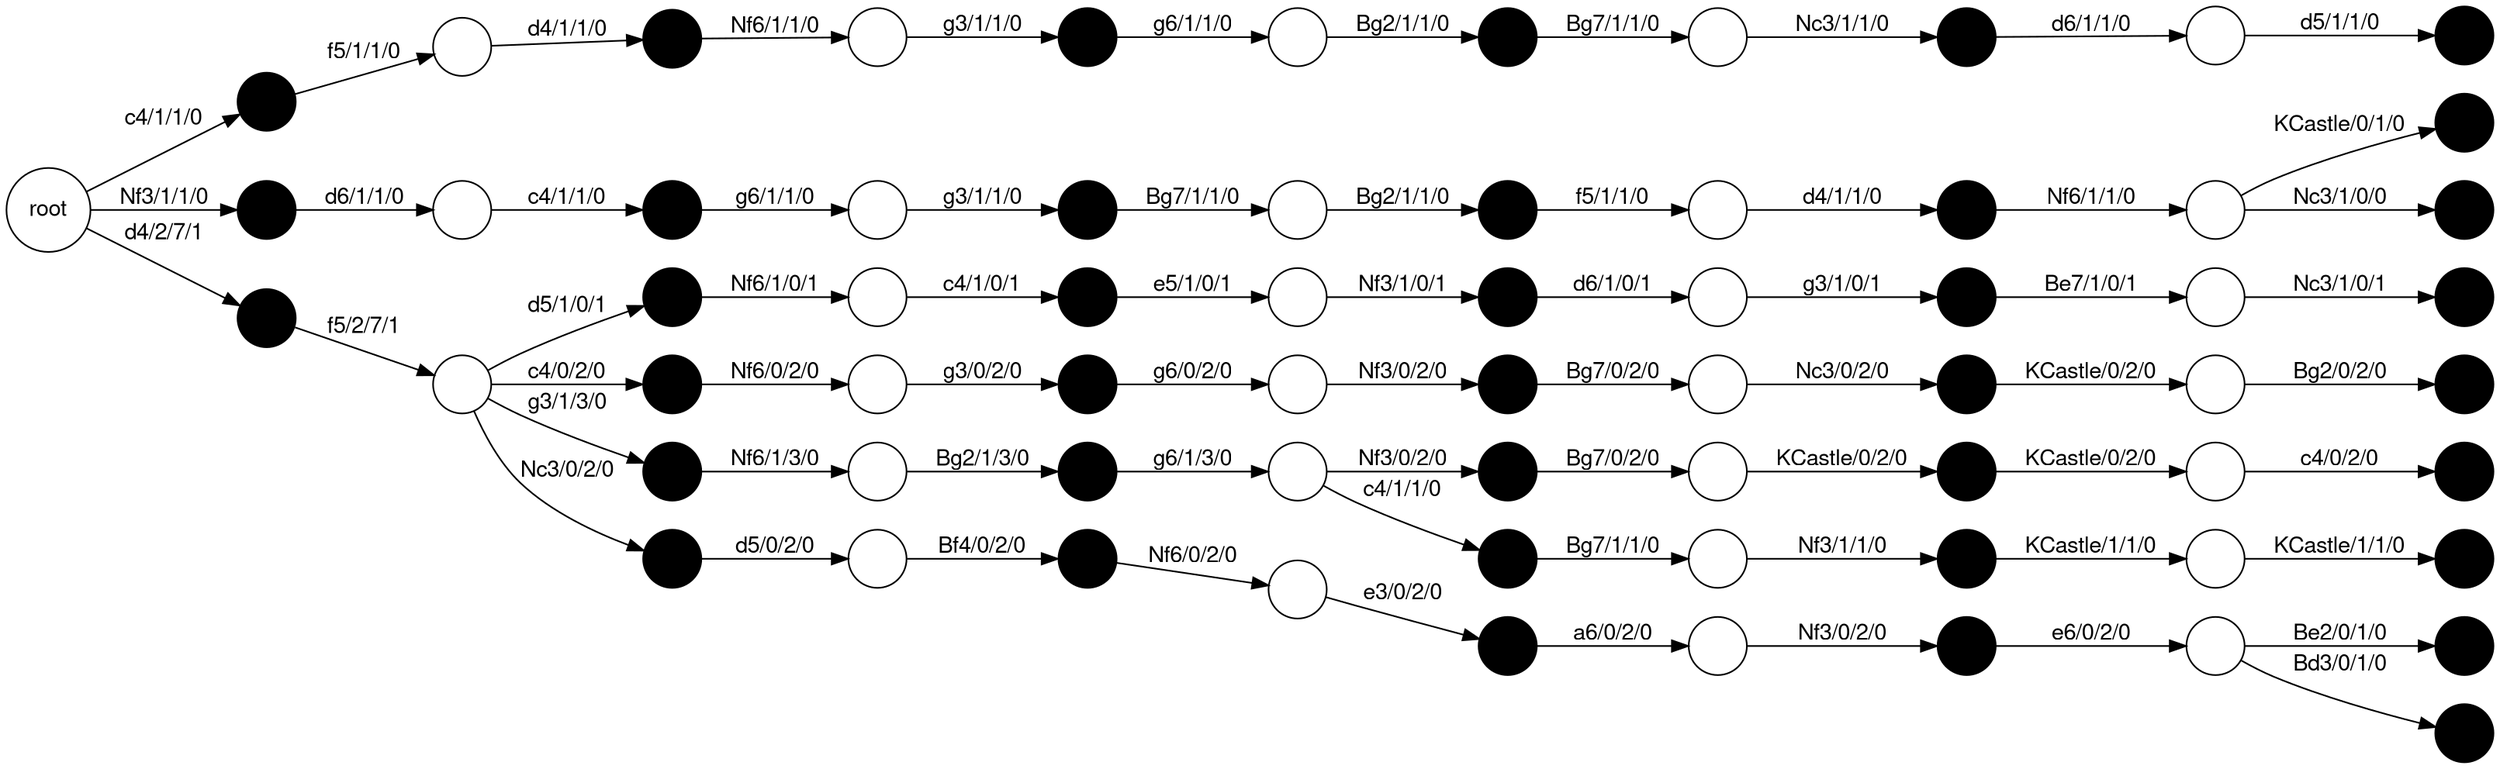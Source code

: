 digraph g {
fontname="Helvetica,Arial,sans-serif"
node [fontname="Helvetica,Arial,sans-serif" filledcolor = "white" label = "" style = "filled" shape = "circle" ]
edge [fontname="Helvetica,Arial,sans-serif"]
graph [fontsize=30 labelloc="t" label="" splines=true overlap=false rankdir = "LR"];
ratio = auto;
"rootW704D1600L296_ysvCbEUwYkQNFNWkX" [style = "filled" fillcolor = "white" label = "root"];
"c4W1D1L0_YdtqXhzWBu" [style = "filled" fillcolor = "black"];
rootW704D1600L296_ysvCbEUwYkQNFNWkX -> c4W1D1L0_YdtqXhzWBu [label = "c4/1/1/0"];
"Nf3W1D1L0_DjVQAqUdglggZiDLifFk" [style = "filled" fillcolor = "black"];
rootW704D1600L296_ysvCbEUwYkQNFNWkX -> Nf3W1D1L0_DjVQAqUdglggZiDLifFk [label = "Nf3/1/1/0"];
"d4W2D7L1_LAHYohoIRdCLwwtNzv" [style = "filled" fillcolor = "black"];
rootW704D1600L296_ysvCbEUwYkQNFNWkX -> d4W2D7L1_LAHYohoIRdCLwwtNzv [label = "d4/2/7/1"];
"f5W1D1L0_bNMKdKtPkyclpqg" [style = "filled" fillcolor = "white"];
c4W1D1L0_YdtqXhzWBu -> f5W1D1L0_bNMKdKtPkyclpqg [label = "f5/1/1/0"];
"d6W1D1L0_UBohCWzulkDtcRJyoxW" [style = "filled" fillcolor = "white"];
Nf3W1D1L0_DjVQAqUdglggZiDLifFk -> d6W1D1L0_UBohCWzulkDtcRJyoxW [label = "d6/1/1/0"];
"f5W2D7L1_LYZpYVStbBXQdArwfF" [style = "filled" fillcolor = "white"];
d4W2D7L1_LAHYohoIRdCLwwtNzv -> f5W2D7L1_LYZpYVStbBXQdArwfF [label = "f5/2/7/1"];
"d4W1D1L0_jEUymaLldk" [style = "filled" fillcolor = "black"];
f5W1D1L0_bNMKdKtPkyclpqg -> d4W1D1L0_jEUymaLldk [label = "d4/1/1/0"];
"c4W1D1L0_WrOgUWLtjZEOBKhiRsz" [style = "filled" fillcolor = "black"];
d6W1D1L0_UBohCWzulkDtcRJyoxW -> c4W1D1L0_WrOgUWLtjZEOBKhiRsz [label = "c4/1/1/0"];
"d5W1D0L1_izeMpYZiaCliUlfP" [style = "filled" fillcolor = "black"];
f5W2D7L1_LYZpYVStbBXQdArwfF -> d5W1D0L1_izeMpYZiaCliUlfP [label = "d5/1/0/1"];
"c4W0D2L0_OPSkesQOOEY" [style = "filled" fillcolor = "black"];
f5W2D7L1_LYZpYVStbBXQdArwfF -> c4W0D2L0_OPSkesQOOEY [label = "c4/0/2/0"];
"g3W1D3L0_VIhHHilYnHYajsRZzEv" [style = "filled" fillcolor = "black"];
f5W2D7L1_LYZpYVStbBXQdArwfF -> g3W1D3L0_VIhHHilYnHYajsRZzEv [label = "g3/1/3/0"];
"Nc3W0D2L0_puiqDTwxsX" [style = "filled" fillcolor = "black"];
f5W2D7L1_LYZpYVStbBXQdArwfF -> Nc3W0D2L0_puiqDTwxsX [label = "Nc3/0/2/0"];
"Nf6W1D1L0_bcwckhPqjWtEIdRTEge" [style = "filled" fillcolor = "white"];
d4W1D1L0_jEUymaLldk -> Nf6W1D1L0_bcwckhPqjWtEIdRTEge [label = "Nf6/1/1/0"];
"g6W1D1L0_MSOlTmkBprCihJVNKLO" [style = "filled" fillcolor = "white"];
c4W1D1L0_WrOgUWLtjZEOBKhiRsz -> g6W1D1L0_MSOlTmkBprCihJVNKLO [label = "g6/1/1/0"];
"Nf6W1D0L1_dQGEFyrnNciytsisads" [style = "filled" fillcolor = "white"];
d5W1D0L1_izeMpYZiaCliUlfP -> Nf6W1D0L1_dQGEFyrnNciytsisads [label = "Nf6/1/0/1"];
"Nf6W0D2L0_BsxuDWbFAFqUU" [style = "filled" fillcolor = "white"];
c4W0D2L0_OPSkesQOOEY -> Nf6W0D2L0_BsxuDWbFAFqUU [label = "Nf6/0/2/0"];
"Nf6W1D3L0_JygJAXIxsKdNp" [style = "filled" fillcolor = "white"];
g3W1D3L0_VIhHHilYnHYajsRZzEv -> Nf6W1D3L0_JygJAXIxsKdNp [label = "Nf6/1/3/0"];
"d5W0D2L0_NGuWDfMHSFiJ" [style = "filled" fillcolor = "white"];
Nc3W0D2L0_puiqDTwxsX -> d5W0D2L0_NGuWDfMHSFiJ [label = "d5/0/2/0"];
"g3W1D1L0_RpAAgdpZCoMqXj" [style = "filled" fillcolor = "black"];
Nf6W1D1L0_bcwckhPqjWtEIdRTEge -> g3W1D1L0_RpAAgdpZCoMqXj [label = "g3/1/1/0"];
"g3W1D1L0_ojobSQTpNcGaLmWS" [style = "filled" fillcolor = "black"];
g6W1D1L0_MSOlTmkBprCihJVNKLO -> g3W1D1L0_ojobSQTpNcGaLmWS [label = "g3/1/1/0"];
"c4W1D0L1_eoVSIkMcoXZWJjj" [style = "filled" fillcolor = "black"];
Nf6W1D0L1_dQGEFyrnNciytsisads -> c4W1D0L1_eoVSIkMcoXZWJjj [label = "c4/1/0/1"];
"g3W0D2L0_mFlkhPgveuM" [style = "filled" fillcolor = "black"];
Nf6W0D2L0_BsxuDWbFAFqUU -> g3W0D2L0_mFlkhPgveuM [label = "g3/0/2/0"];
"Bg2W1D3L0_flHCemmSAinu" [style = "filled" fillcolor = "black"];
Nf6W1D3L0_JygJAXIxsKdNp -> Bg2W1D3L0_flHCemmSAinu [label = "Bg2/1/3/0"];
"Bf4W0D2L0_jVqQsKnNodCN" [style = "filled" fillcolor = "black"];
d5W0D2L0_NGuWDfMHSFiJ -> Bf4W0D2L0_jVqQsKnNodCN [label = "Bf4/0/2/0"];
"g6W1D1L0_RZLhQnvAKASdENRFcJ" [style = "filled" fillcolor = "white"];
g3W1D1L0_RpAAgdpZCoMqXj -> g6W1D1L0_RZLhQnvAKASdENRFcJ [label = "g6/1/1/0"];
"Bg7W1D1L0_IGtWPEZpTlfna" [style = "filled" fillcolor = "white"];
g3W1D1L0_ojobSQTpNcGaLmWS -> Bg7W1D1L0_IGtWPEZpTlfna [label = "Bg7/1/1/0"];
"e5W1D0L1_DNzEdSZGORXGkAgNfhmj" [style = "filled" fillcolor = "white"];
c4W1D0L1_eoVSIkMcoXZWJjj -> e5W1D0L1_DNzEdSZGORXGkAgNfhmj [label = "e5/1/0/1"];
"g6W0D2L0_QsejKDYoSCfm" [style = "filled" fillcolor = "white"];
g3W0D2L0_mFlkhPgveuM -> g6W0D2L0_QsejKDYoSCfm [label = "g6/0/2/0"];
"g6W1D3L0_acihhsWlWJhwbU" [style = "filled" fillcolor = "white"];
Bg2W1D3L0_flHCemmSAinu -> g6W1D3L0_acihhsWlWJhwbU [label = "g6/1/3/0"];
"Nf6W0D2L0_PLUHPPLRRcRNej" [style = "filled" fillcolor = "white"];
Bf4W0D2L0_jVqQsKnNodCN -> Nf6W0D2L0_PLUHPPLRRcRNej [label = "Nf6/0/2/0"];
"Bg2W1D1L0_iVUPNYkeHKUsAaD" [style = "filled" fillcolor = "black"];
g6W1D1L0_RZLhQnvAKASdENRFcJ -> Bg2W1D1L0_iVUPNYkeHKUsAaD [label = "Bg2/1/1/0"];
"Bg2W1D1L0_WduvoYodMYS" [style = "filled" fillcolor = "black"];
Bg7W1D1L0_IGtWPEZpTlfna -> Bg2W1D1L0_WduvoYodMYS [label = "Bg2/1/1/0"];
"Nf3W1D0L1_kSJmuPbbhtFsskgOI" [style = "filled" fillcolor = "black"];
e5W1D0L1_DNzEdSZGORXGkAgNfhmj -> Nf3W1D0L1_kSJmuPbbhtFsskgOI [label = "Nf3/1/0/1"];
"Nf3W0D2L0_eqJFrwaGoyJG" [style = "filled" fillcolor = "black"];
g6W0D2L0_QsejKDYoSCfm -> Nf3W0D2L0_eqJFrwaGoyJG [label = "Nf3/0/2/0"];
"Nf3W0D2L0_VEJhJESGsOugHjnC" [style = "filled" fillcolor = "black"];
g6W1D3L0_acihhsWlWJhwbU -> Nf3W0D2L0_VEJhJESGsOugHjnC [label = "Nf3/0/2/0"];
"c4W1D1L0_oSNMrASuMCgoY" [style = "filled" fillcolor = "black"];
g6W1D3L0_acihhsWlWJhwbU -> c4W1D1L0_oSNMrASuMCgoY [label = "c4/1/1/0"];
"e3W0D2L0_UFLZPBJDKPR" [style = "filled" fillcolor = "black"];
Nf6W0D2L0_PLUHPPLRRcRNej -> e3W0D2L0_UFLZPBJDKPR [label = "e3/0/2/0"];
"Bg7W1D1L0_SpAjMAqJxybrzBAv" [style = "filled" fillcolor = "white"];
Bg2W1D1L0_iVUPNYkeHKUsAaD -> Bg7W1D1L0_SpAjMAqJxybrzBAv [label = "Bg7/1/1/0"];
"f5W1D1L0_BzYBVlbaSUppV" [style = "filled" fillcolor = "white"];
Bg2W1D1L0_WduvoYodMYS -> f5W1D1L0_BzYBVlbaSUppV [label = "f5/1/1/0"];
"d6W1D0L1_xVwjwNWTEKUYtsLPr" [style = "filled" fillcolor = "white"];
Nf3W1D0L1_kSJmuPbbhtFsskgOI -> d6W1D0L1_xVwjwNWTEKUYtsLPr [label = "d6/1/0/1"];
"Bg7W0D2L0_QcKkQNYDZVId" [style = "filled" fillcolor = "white"];
Nf3W0D2L0_eqJFrwaGoyJG -> Bg7W0D2L0_QcKkQNYDZVId [label = "Bg7/0/2/0"];
"Bg7W0D2L0_eEoevIrcysaXlqCVh" [style = "filled" fillcolor = "white"];
Nf3W0D2L0_VEJhJESGsOugHjnC -> Bg7W0D2L0_eEoevIrcysaXlqCVh [label = "Bg7/0/2/0"];
"Bg7W1D1L0_hTCGELwrIUSywXPJ" [style = "filled" fillcolor = "white"];
c4W1D1L0_oSNMrASuMCgoY -> Bg7W1D1L0_hTCGELwrIUSywXPJ [label = "Bg7/1/1/0"];
"a6W0D2L0_DyOPhxrpnvpaVqs" [style = "filled" fillcolor = "white"];
e3W0D2L0_UFLZPBJDKPR -> a6W0D2L0_DyOPhxrpnvpaVqs [label = "a6/0/2/0"];
"Nc3W1D1L0_QkkzHJVvcabYITp" [style = "filled" fillcolor = "black"];
Bg7W1D1L0_SpAjMAqJxybrzBAv -> Nc3W1D1L0_QkkzHJVvcabYITp [label = "Nc3/1/1/0"];
"d4W1D1L0_hTCwfMiuloffkKcE" [style = "filled" fillcolor = "black"];
f5W1D1L0_BzYBVlbaSUppV -> d4W1D1L0_hTCwfMiuloffkKcE [label = "d4/1/1/0"];
"g3W1D0L1_QEQixWXDqxhd" [style = "filled" fillcolor = "black"];
d6W1D0L1_xVwjwNWTEKUYtsLPr -> g3W1D0L1_QEQixWXDqxhd [label = "g3/1/0/1"];
"Nc3W0D2L0_XRwyxIKwot" [style = "filled" fillcolor = "black"];
Bg7W0D2L0_QcKkQNYDZVId -> Nc3W0D2L0_XRwyxIKwot [label = "Nc3/0/2/0"];
"KCastleW0D2L0_RMhCRcHMdbVtBdRd" [style = "filled" fillcolor = "black"];
Bg7W0D2L0_eEoevIrcysaXlqCVh -> KCastleW0D2L0_RMhCRcHMdbVtBdRd [label = "KCastle/0/2/0"];
"Nf3W1D1L0_KZzgYxGBhE" [style = "filled" fillcolor = "black"];
Bg7W1D1L0_hTCGELwrIUSywXPJ -> Nf3W1D1L0_KZzgYxGBhE [label = "Nf3/1/1/0"];
"Nf3W0D2L0_ttvdRWEGqft" [style = "filled" fillcolor = "black"];
a6W0D2L0_DyOPhxrpnvpaVqs -> Nf3W0D2L0_ttvdRWEGqft [label = "Nf3/0/2/0"];
"d6W1D1L0_JhWlFeVLldeLxVH" [style = "filled" fillcolor = "white"];
Nc3W1D1L0_QkkzHJVvcabYITp -> d6W1D1L0_JhWlFeVLldeLxVH [label = "d6/1/1/0"];
"Nf6W1D1L0_hpEefvcCpMGXxsV" [style = "filled" fillcolor = "white"];
d4W1D1L0_hTCwfMiuloffkKcE -> Nf6W1D1L0_hpEefvcCpMGXxsV [label = "Nf6/1/1/0"];
"Be7W1D0L1_qTEcQVzlxwD" [style = "filled" fillcolor = "white"];
g3W1D0L1_QEQixWXDqxhd -> Be7W1D0L1_qTEcQVzlxwD [label = "Be7/1/0/1"];
"KCastleW0D2L0_ahdIjYTmRkQrfyesHq" [style = "filled" fillcolor = "white"];
Nc3W0D2L0_XRwyxIKwot -> KCastleW0D2L0_ahdIjYTmRkQrfyesHq [label = "KCastle/0/2/0"];
"KCastleW0D2L0_UvVImhTuWN" [style = "filled" fillcolor = "white"];
KCastleW0D2L0_RMhCRcHMdbVtBdRd -> KCastleW0D2L0_UvVImhTuWN [label = "KCastle/0/2/0"];
"KCastleW1D1L0_xiEZgURDJoIBEKHYiL" [style = "filled" fillcolor = "white"];
Nf3W1D1L0_KZzgYxGBhE -> KCastleW1D1L0_xiEZgURDJoIBEKHYiL [label = "KCastle/1/1/0"];
"e6W0D2L0_vptyXISDfdx" [style = "filled" fillcolor = "white"];
Nf3W0D2L0_ttvdRWEGqft -> e6W0D2L0_vptyXISDfdx [label = "e6/0/2/0"];
"d5W1D1L0_bdeaXwvLEkXQCL" [style = "filled" fillcolor = "black"];
d6W1D1L0_JhWlFeVLldeLxVH -> d5W1D1L0_bdeaXwvLEkXQCL [label = "d5/1/1/0"];
"KCastleW0D1L0_gGLTUNfrinaNTq" [style = "filled" fillcolor = "black"];
Nf6W1D1L0_hpEefvcCpMGXxsV -> KCastleW0D1L0_gGLTUNfrinaNTq [label = "KCastle/0/1/0"];
"Nc3W1D0L0_MrryaVoUFAJlu" [style = "filled" fillcolor = "black"];
Nf6W1D1L0_hpEefvcCpMGXxsV -> Nc3W1D0L0_MrryaVoUFAJlu [label = "Nc3/1/0/0"];
"Nc3W1D0L1_XZkosZtorNrqQSfG" [style = "filled" fillcolor = "black"];
Be7W1D0L1_qTEcQVzlxwD -> Nc3W1D0L1_XZkosZtorNrqQSfG [label = "Nc3/1/0/1"];
"Bg2W0D2L0_vjeRijSWlTqCxvy" [style = "filled" fillcolor = "black"];
KCastleW0D2L0_ahdIjYTmRkQrfyesHq -> Bg2W0D2L0_vjeRijSWlTqCxvy [label = "Bg2/0/2/0"];
"c4W0D2L0_xXtJxqHdbUCRPW" [style = "filled" fillcolor = "black"];
KCastleW0D2L0_UvVImhTuWN -> c4W0D2L0_xXtJxqHdbUCRPW [label = "c4/0/2/0"];
"KCastleW1D1L0_xkxWvYjXIo" [style = "filled" fillcolor = "black"];
KCastleW1D1L0_xiEZgURDJoIBEKHYiL -> KCastleW1D1L0_xkxWvYjXIo [label = "KCastle/1/1/0"];
"Be2W0D1L0_MBoIrKfQiUBt" [style = "filled" fillcolor = "black"];
e6W0D2L0_vptyXISDfdx -> Be2W0D1L0_MBoIrKfQiUBt [label = "Be2/0/1/0"];
"Bd3W0D1L0_hDOHZbqAVwGg" [style = "filled" fillcolor = "black"];
e6W0D2L0_vptyXISDfdx -> Bd3W0D1L0_hDOHZbqAVwGg [label = "Bd3/0/1/0"];

}